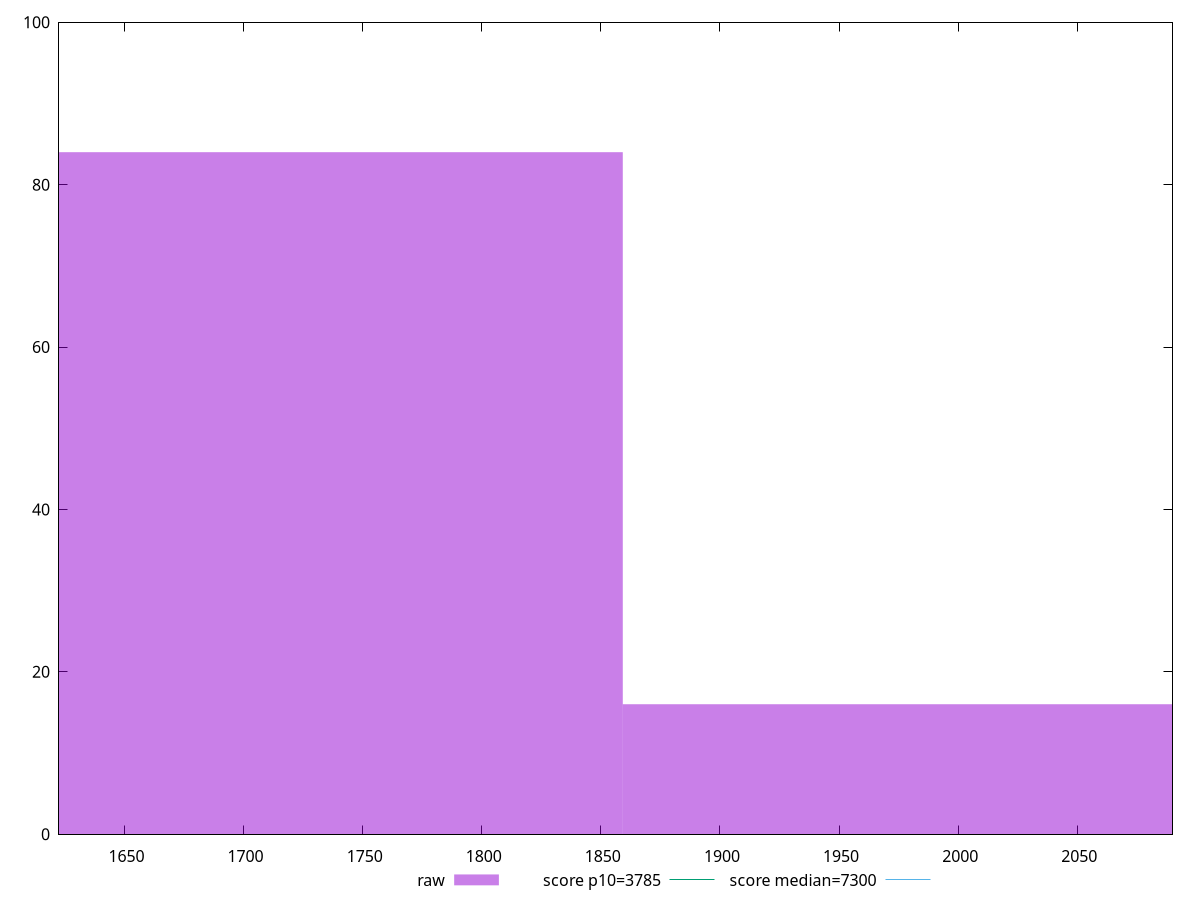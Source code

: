 reset

$raw <<EOF
1983.159019361198 16
1735.2641419410484 84
EOF

set key outside below
set boxwidth 247.89487742014975
set xrange [1622.5395000000003:2089.98]
set yrange [0:100]
set trange [0:100]
set style fill transparent solid 0.5 noborder

set parametric
set terminal svg size 640, 490 enhanced background rgb 'white'
set output "report_00011_2021-02-09T10:53:21.242Z/interactive/samples/pages+cached+noadtech+nomedia+nocss/raw/histogram.svg"

plot $raw title "raw" with boxes, \
     3785,t title "score p10=3785", \
     7300,t title "score median=7300"

reset
